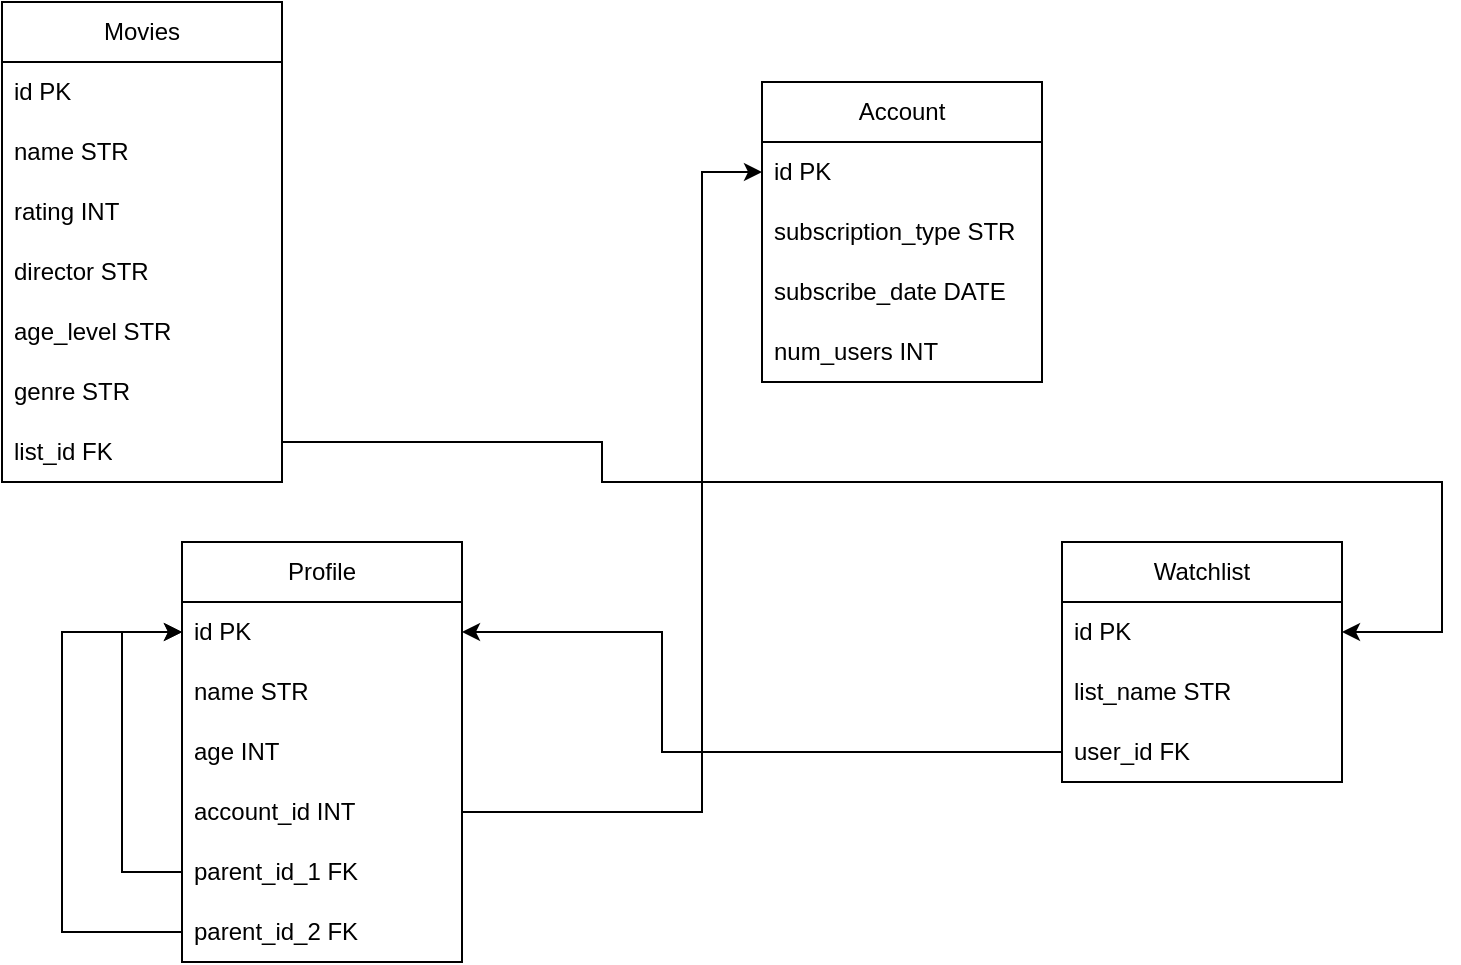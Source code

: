<mxfile version="24.4.9" type="device">
  <diagram id="C5RBs43oDa-KdzZeNtuy" name="Page-1">
    <mxGraphModel dx="1229" dy="1707" grid="1" gridSize="10" guides="1" tooltips="1" connect="1" arrows="1" fold="1" page="1" pageScale="1" pageWidth="827" pageHeight="1169" math="0" shadow="0">
      <root>
        <mxCell id="WIyWlLk6GJQsqaUBKTNV-0" />
        <mxCell id="WIyWlLk6GJQsqaUBKTNV-1" parent="WIyWlLk6GJQsqaUBKTNV-0" />
        <mxCell id="IteL36bpn5vM3-C-5Gbg-1" value="Movies" style="swimlane;fontStyle=0;childLayout=stackLayout;horizontal=1;startSize=30;horizontalStack=0;resizeParent=1;resizeParentMax=0;resizeLast=0;collapsible=1;marginBottom=0;whiteSpace=wrap;html=1;" parent="WIyWlLk6GJQsqaUBKTNV-1" vertex="1">
          <mxGeometry x="20" y="-30" width="140" height="240" as="geometry">
            <mxRectangle x="20" y="50" width="80" height="30" as="alternateBounds" />
          </mxGeometry>
        </mxCell>
        <mxCell id="IteL36bpn5vM3-C-5Gbg-2" value="id PK" style="text;strokeColor=none;fillColor=none;align=left;verticalAlign=middle;spacingLeft=4;spacingRight=4;overflow=hidden;points=[[0,0.5],[1,0.5]];portConstraint=eastwest;rotatable=0;whiteSpace=wrap;html=1;" parent="IteL36bpn5vM3-C-5Gbg-1" vertex="1">
          <mxGeometry y="30" width="140" height="30" as="geometry" />
        </mxCell>
        <mxCell id="IteL36bpn5vM3-C-5Gbg-3" value="name STR" style="text;strokeColor=none;fillColor=none;align=left;verticalAlign=middle;spacingLeft=4;spacingRight=4;overflow=hidden;points=[[0,0.5],[1,0.5]];portConstraint=eastwest;rotatable=0;whiteSpace=wrap;html=1;" parent="IteL36bpn5vM3-C-5Gbg-1" vertex="1">
          <mxGeometry y="60" width="140" height="30" as="geometry" />
        </mxCell>
        <mxCell id="IteL36bpn5vM3-C-5Gbg-4" value="rating INT" style="text;strokeColor=none;fillColor=none;align=left;verticalAlign=middle;spacingLeft=4;spacingRight=4;overflow=hidden;points=[[0,0.5],[1,0.5]];portConstraint=eastwest;rotatable=0;whiteSpace=wrap;html=1;" parent="IteL36bpn5vM3-C-5Gbg-1" vertex="1">
          <mxGeometry y="90" width="140" height="30" as="geometry" />
        </mxCell>
        <mxCell id="vr6IrC8ut9eUAls3oozQ-7" value="director STR" style="text;strokeColor=none;fillColor=none;align=left;verticalAlign=middle;spacingLeft=4;spacingRight=4;overflow=hidden;points=[[0,0.5],[1,0.5]];portConstraint=eastwest;rotatable=0;whiteSpace=wrap;html=1;" parent="IteL36bpn5vM3-C-5Gbg-1" vertex="1">
          <mxGeometry y="120" width="140" height="30" as="geometry" />
        </mxCell>
        <mxCell id="vr6IrC8ut9eUAls3oozQ-8" value="age_level STR" style="text;strokeColor=none;fillColor=none;align=left;verticalAlign=middle;spacingLeft=4;spacingRight=4;overflow=hidden;points=[[0,0.5],[1,0.5]];portConstraint=eastwest;rotatable=0;whiteSpace=wrap;html=1;" parent="IteL36bpn5vM3-C-5Gbg-1" vertex="1">
          <mxGeometry y="150" width="140" height="30" as="geometry" />
        </mxCell>
        <mxCell id="vr6IrC8ut9eUAls3oozQ-9" value="genre STR&lt;span style=&quot;color: rgba(0, 0, 0, 0); font-family: monospace; font-size: 0px; text-wrap: nowrap;&quot;&gt;%3CmxGraphModel%3E%3Croot%3E%3CmxCell%20id%3D%220%22%2F%3E%3CmxCell%20id%3D%221%22%20parent%3D%220%22%2F%3E%3CmxCell%20id%3D%222%22%20value%3D%22Item%203%22%20style%3D%22text%3BstrokeColor%3Dnone%3BfillColor%3Dnone%3Balign%3Dleft%3BverticalAlign%3Dmiddle%3BspacingLeft%3D4%3BspacingRight%3D4%3Boverflow%3Dhidden%3Bpoints%3D%5B%5B0%2C0.5%5D%2C%5B1%2C0.5%5D%5D%3BportConstraint%3Deastwest%3Brotatable%3D0%3BwhiteSpace%3Dwrap%3Bhtml%3D1%3B%22%20vertex%3D%221%22%20parent%3D%221%22%3E%3CmxGeometry%20x%3D%22110%22%20y%3D%22140%22%20width%3D%22140%22%20height%3D%2230%22%20as%3D%22geometry%22%2F%3E%3C%2FmxCell%3E%3C%2Froot%3E%3C%2FmxGraphModel%3E&lt;/span&gt;" style="text;strokeColor=none;fillColor=none;align=left;verticalAlign=middle;spacingLeft=4;spacingRight=4;overflow=hidden;points=[[0,0.5],[1,0.5]];portConstraint=eastwest;rotatable=0;whiteSpace=wrap;html=1;" parent="IteL36bpn5vM3-C-5Gbg-1" vertex="1">
          <mxGeometry y="180" width="140" height="30" as="geometry" />
        </mxCell>
        <mxCell id="PVeUWfvQyx6oEUN5oAMg-2" value="list_id FK" style="text;strokeColor=none;fillColor=none;align=left;verticalAlign=middle;spacingLeft=4;spacingRight=4;overflow=hidden;points=[[0,0.5],[1,0.5]];portConstraint=eastwest;rotatable=0;whiteSpace=wrap;html=1;" vertex="1" parent="IteL36bpn5vM3-C-5Gbg-1">
          <mxGeometry y="210" width="140" height="30" as="geometry" />
        </mxCell>
        <mxCell id="IteL36bpn5vM3-C-5Gbg-5" value="Profile" style="swimlane;fontStyle=0;childLayout=stackLayout;horizontal=1;startSize=30;horizontalStack=0;resizeParent=1;resizeParentMax=0;resizeLast=0;collapsible=1;marginBottom=0;whiteSpace=wrap;html=1;" parent="WIyWlLk6GJQsqaUBKTNV-1" vertex="1">
          <mxGeometry x="110" y="240" width="140" height="210" as="geometry" />
        </mxCell>
        <mxCell id="IteL36bpn5vM3-C-5Gbg-6" value="id PK" style="text;strokeColor=none;fillColor=none;align=left;verticalAlign=middle;spacingLeft=4;spacingRight=4;overflow=hidden;points=[[0,0.5],[1,0.5]];portConstraint=eastwest;rotatable=0;whiteSpace=wrap;html=1;" parent="IteL36bpn5vM3-C-5Gbg-5" vertex="1">
          <mxGeometry y="30" width="140" height="30" as="geometry" />
        </mxCell>
        <mxCell id="IteL36bpn5vM3-C-5Gbg-7" value="name STR" style="text;strokeColor=none;fillColor=none;align=left;verticalAlign=middle;spacingLeft=4;spacingRight=4;overflow=hidden;points=[[0,0.5],[1,0.5]];portConstraint=eastwest;rotatable=0;whiteSpace=wrap;html=1;" parent="IteL36bpn5vM3-C-5Gbg-5" vertex="1">
          <mxGeometry y="60" width="140" height="30" as="geometry" />
        </mxCell>
        <mxCell id="IteL36bpn5vM3-C-5Gbg-8" value="age INT" style="text;strokeColor=none;fillColor=none;align=left;verticalAlign=middle;spacingLeft=4;spacingRight=4;overflow=hidden;points=[[0,0.5],[1,0.5]];portConstraint=eastwest;rotatable=0;whiteSpace=wrap;html=1;" parent="IteL36bpn5vM3-C-5Gbg-5" vertex="1">
          <mxGeometry y="90" width="140" height="30" as="geometry" />
        </mxCell>
        <mxCell id="vr6IrC8ut9eUAls3oozQ-13" value="account_id INT" style="text;strokeColor=none;fillColor=none;align=left;verticalAlign=middle;spacingLeft=4;spacingRight=4;overflow=hidden;points=[[0,0.5],[1,0.5]];portConstraint=eastwest;rotatable=0;whiteSpace=wrap;html=1;" parent="IteL36bpn5vM3-C-5Gbg-5" vertex="1">
          <mxGeometry y="120" width="140" height="30" as="geometry" />
        </mxCell>
        <mxCell id="vr6IrC8ut9eUAls3oozQ-22" style="edgeStyle=orthogonalEdgeStyle;rounded=0;orthogonalLoop=1;jettySize=auto;html=1;entryX=0;entryY=0.5;entryDx=0;entryDy=0;" parent="IteL36bpn5vM3-C-5Gbg-5" source="vr6IrC8ut9eUAls3oozQ-14" target="IteL36bpn5vM3-C-5Gbg-6" edge="1">
          <mxGeometry relative="1" as="geometry">
            <Array as="points">
              <mxPoint x="-30" y="165" />
              <mxPoint x="-30" y="45" />
            </Array>
          </mxGeometry>
        </mxCell>
        <mxCell id="vr6IrC8ut9eUAls3oozQ-14" value="parent_id_1 FK" style="text;strokeColor=none;fillColor=none;align=left;verticalAlign=middle;spacingLeft=4;spacingRight=4;overflow=hidden;points=[[0,0.5],[1,0.5]];portConstraint=eastwest;rotatable=0;whiteSpace=wrap;html=1;" parent="IteL36bpn5vM3-C-5Gbg-5" vertex="1">
          <mxGeometry y="150" width="140" height="30" as="geometry" />
        </mxCell>
        <mxCell id="vr6IrC8ut9eUAls3oozQ-23" style="edgeStyle=orthogonalEdgeStyle;rounded=0;orthogonalLoop=1;jettySize=auto;html=1;entryX=0;entryY=0.5;entryDx=0;entryDy=0;" parent="IteL36bpn5vM3-C-5Gbg-5" source="vr6IrC8ut9eUAls3oozQ-11" target="IteL36bpn5vM3-C-5Gbg-6" edge="1">
          <mxGeometry relative="1" as="geometry">
            <Array as="points">
              <mxPoint x="-60" y="195" />
              <mxPoint x="-60" y="45" />
            </Array>
          </mxGeometry>
        </mxCell>
        <mxCell id="vr6IrC8ut9eUAls3oozQ-11" value="parent_id_2 FK" style="text;strokeColor=none;fillColor=none;align=left;verticalAlign=middle;spacingLeft=4;spacingRight=4;overflow=hidden;points=[[0,0.5],[1,0.5]];portConstraint=eastwest;rotatable=0;whiteSpace=wrap;html=1;" parent="IteL36bpn5vM3-C-5Gbg-5" vertex="1">
          <mxGeometry y="180" width="140" height="30" as="geometry" />
        </mxCell>
        <mxCell id="IteL36bpn5vM3-C-5Gbg-9" value="Watchlist" style="swimlane;fontStyle=0;childLayout=stackLayout;horizontal=1;startSize=30;horizontalStack=0;resizeParent=1;resizeParentMax=0;resizeLast=0;collapsible=1;marginBottom=0;whiteSpace=wrap;html=1;" parent="WIyWlLk6GJQsqaUBKTNV-1" vertex="1">
          <mxGeometry x="550" y="240" width="140" height="120" as="geometry" />
        </mxCell>
        <mxCell id="IteL36bpn5vM3-C-5Gbg-10" value="id PK" style="text;strokeColor=none;fillColor=none;align=left;verticalAlign=middle;spacingLeft=4;spacingRight=4;overflow=hidden;points=[[0,0.5],[1,0.5]];portConstraint=eastwest;rotatable=0;whiteSpace=wrap;html=1;" parent="IteL36bpn5vM3-C-5Gbg-9" vertex="1">
          <mxGeometry y="30" width="140" height="30" as="geometry" />
        </mxCell>
        <mxCell id="vr6IrC8ut9eUAls3oozQ-19" value="list_name STR" style="text;strokeColor=none;fillColor=none;align=left;verticalAlign=middle;spacingLeft=4;spacingRight=4;overflow=hidden;points=[[0,0.5],[1,0.5]];portConstraint=eastwest;rotatable=0;whiteSpace=wrap;html=1;" parent="IteL36bpn5vM3-C-5Gbg-9" vertex="1">
          <mxGeometry y="60" width="140" height="30" as="geometry" />
        </mxCell>
        <mxCell id="IteL36bpn5vM3-C-5Gbg-11" value="user_id FK" style="text;strokeColor=none;fillColor=none;align=left;verticalAlign=middle;spacingLeft=4;spacingRight=4;overflow=hidden;points=[[0,0.5],[1,0.5]];portConstraint=eastwest;rotatable=0;whiteSpace=wrap;html=1;" parent="IteL36bpn5vM3-C-5Gbg-9" vertex="1">
          <mxGeometry y="90" width="140" height="30" as="geometry" />
        </mxCell>
        <mxCell id="IteL36bpn5vM3-C-5Gbg-13" value="Account" style="swimlane;fontStyle=0;childLayout=stackLayout;horizontal=1;startSize=30;horizontalStack=0;resizeParent=1;resizeParentMax=0;resizeLast=0;collapsible=1;marginBottom=0;whiteSpace=wrap;html=1;" parent="WIyWlLk6GJQsqaUBKTNV-1" vertex="1">
          <mxGeometry x="400" y="10" width="140" height="150" as="geometry" />
        </mxCell>
        <mxCell id="IteL36bpn5vM3-C-5Gbg-14" value="id PK" style="text;strokeColor=none;fillColor=none;align=left;verticalAlign=middle;spacingLeft=4;spacingRight=4;overflow=hidden;points=[[0,0.5],[1,0.5]];portConstraint=eastwest;rotatable=0;whiteSpace=wrap;html=1;" parent="IteL36bpn5vM3-C-5Gbg-13" vertex="1">
          <mxGeometry y="30" width="140" height="30" as="geometry" />
        </mxCell>
        <mxCell id="IteL36bpn5vM3-C-5Gbg-15" value="subscription_type STR" style="text;strokeColor=none;fillColor=none;align=left;verticalAlign=middle;spacingLeft=4;spacingRight=4;overflow=hidden;points=[[0,0.5],[1,0.5]];portConstraint=eastwest;rotatable=0;whiteSpace=wrap;html=1;" parent="IteL36bpn5vM3-C-5Gbg-13" vertex="1">
          <mxGeometry y="60" width="140" height="30" as="geometry" />
        </mxCell>
        <mxCell id="IteL36bpn5vM3-C-5Gbg-16" value="subscribe_date DATE" style="text;strokeColor=none;fillColor=none;align=left;verticalAlign=middle;spacingLeft=4;spacingRight=4;overflow=hidden;points=[[0,0.5],[1,0.5]];portConstraint=eastwest;rotatable=0;whiteSpace=wrap;html=1;" parent="IteL36bpn5vM3-C-5Gbg-13" vertex="1">
          <mxGeometry y="90" width="140" height="30" as="geometry" />
        </mxCell>
        <mxCell id="vr6IrC8ut9eUAls3oozQ-15" value="num_users INT" style="text;strokeColor=none;fillColor=none;align=left;verticalAlign=middle;spacingLeft=4;spacingRight=4;overflow=hidden;points=[[0,0.5],[1,0.5]];portConstraint=eastwest;rotatable=0;whiteSpace=wrap;html=1;" parent="IteL36bpn5vM3-C-5Gbg-13" vertex="1">
          <mxGeometry y="120" width="140" height="30" as="geometry" />
        </mxCell>
        <mxCell id="vr6IrC8ut9eUAls3oozQ-21" style="edgeStyle=orthogonalEdgeStyle;rounded=0;orthogonalLoop=1;jettySize=auto;html=1;entryX=0;entryY=0.5;entryDx=0;entryDy=0;" parent="WIyWlLk6GJQsqaUBKTNV-1" source="vr6IrC8ut9eUAls3oozQ-13" target="IteL36bpn5vM3-C-5Gbg-14" edge="1">
          <mxGeometry relative="1" as="geometry">
            <mxPoint x="370" y="120" as="targetPoint" />
            <Array as="points">
              <mxPoint x="370" y="375" />
              <mxPoint x="370" y="55" />
            </Array>
          </mxGeometry>
        </mxCell>
        <mxCell id="vr6IrC8ut9eUAls3oozQ-24" style="edgeStyle=orthogonalEdgeStyle;rounded=0;orthogonalLoop=1;jettySize=auto;html=1;entryX=1;entryY=0.5;entryDx=0;entryDy=0;" parent="WIyWlLk6GJQsqaUBKTNV-1" source="IteL36bpn5vM3-C-5Gbg-11" target="IteL36bpn5vM3-C-5Gbg-6" edge="1">
          <mxGeometry relative="1" as="geometry">
            <Array as="points">
              <mxPoint x="350" y="345" />
              <mxPoint x="350" y="285" />
            </Array>
          </mxGeometry>
        </mxCell>
        <mxCell id="vr6IrC8ut9eUAls3oozQ-26" style="edgeStyle=orthogonalEdgeStyle;rounded=0;orthogonalLoop=1;jettySize=auto;html=1;exitX=1;exitY=0.5;exitDx=0;exitDy=0;entryX=1;entryY=0.5;entryDx=0;entryDy=0;" parent="WIyWlLk6GJQsqaUBKTNV-1" source="IteL36bpn5vM3-C-5Gbg-2" target="IteL36bpn5vM3-C-5Gbg-10" edge="1">
          <mxGeometry relative="1" as="geometry">
            <mxPoint x="690" y="375" as="targetPoint" />
            <Array as="points">
              <mxPoint x="160" y="190" />
              <mxPoint x="320" y="190" />
              <mxPoint x="320" y="210" />
              <mxPoint x="740" y="210" />
              <mxPoint x="740" y="285" />
            </Array>
            <mxPoint x="180" y="40" as="sourcePoint" />
          </mxGeometry>
        </mxCell>
      </root>
    </mxGraphModel>
  </diagram>
</mxfile>
